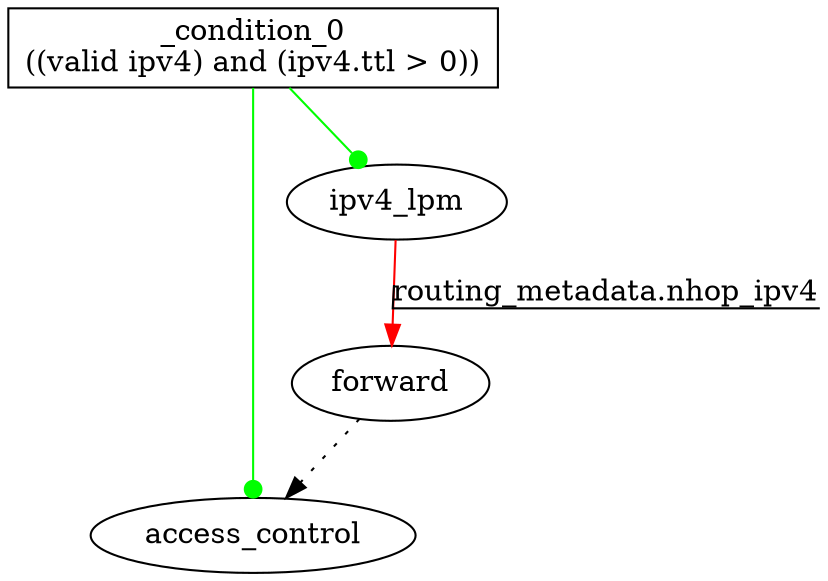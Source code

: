digraph ingress {
_condition_0 [shape=box label="_condition_0\n((valid ipv4) and (ipv4.ttl > 0))"];
forward -> access_control [style=dotted ];
ipv4_lpm -> forward [color=red label="routing_metadata.nhop_ipv4" decorate=true];
_condition_0 -> ipv4_lpm [color=green label="" decorate=true arrowhead = dot];
_condition_0 -> access_control [color=green label="" decorate=true arrowhead = dot];
}
